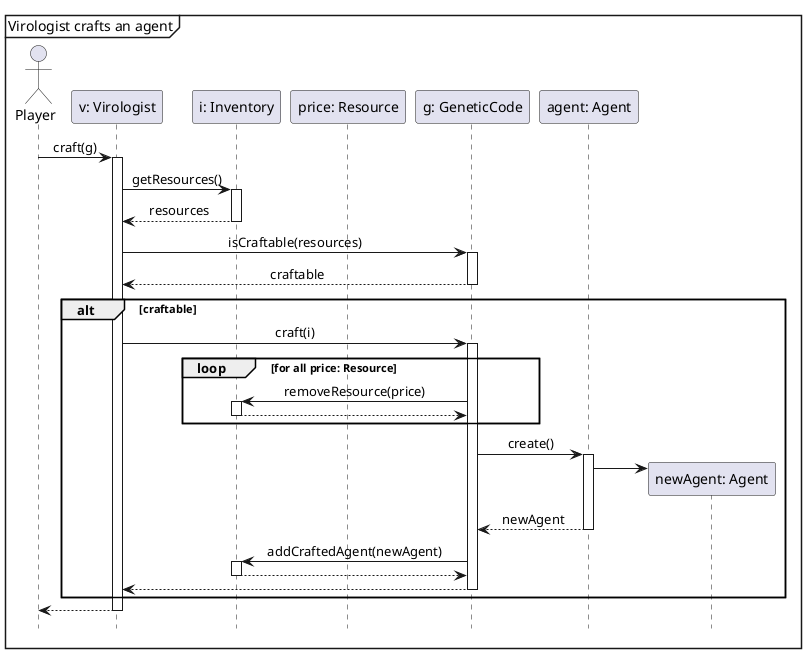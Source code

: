 @startuml
'https://plantuml.com/sequence-diagram

hide footbox
skinparam sequenceMessageAlign center

mainframe Virologist crafts an agent

actor Player as p
participant "v: Virologist" as v
participant "i: Inventory" as i
participant "price: Resource"
participant "g: GeneticCode" as g
participant "agent: Agent" as a1
participant "newAgent: Agent" as a2

p -> v ++ : craft(g)
    v -> i ++ : getResources()
    return resources
    v -> g ++ : isCraftable(resources)
    return craftable

    alt craftable
        v -> g ++ : craft(i)
            loop for all price: Resource
                g -> i ++ : removeResource(price)
                return
            end
            g -> a1 ++ : create()
                a1 -> a2 **
            return newAgent
            g -> i ++ : addCraftedAgent(newAgent)
            return
        return
    end
return



@enduml